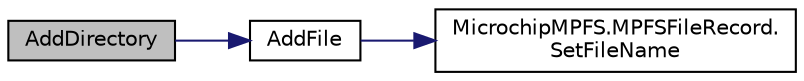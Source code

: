 digraph "AddDirectory"
{
  edge [fontname="Helvetica",fontsize="10",labelfontname="Helvetica",labelfontsize="10"];
  node [fontname="Helvetica",fontsize="10",shape=record];
  rankdir="LR";
  Node1 [label="AddDirectory",height=0.2,width=0.4,color="black", fillcolor="grey75", style="filled", fontcolor="black"];
  Node1 -> Node2 [color="midnightblue",fontsize="10",style="solid",fontname="Helvetica"];
  Node2 [label="AddFile",height=0.2,width=0.4,color="black", fillcolor="white", style="filled",URL="$class_microchip_m_p_f_s_1_1_m_p_f_s2_lib_1_1_m_p_f_s_classic_builder.html#afae0f69596a349b5771f1a0ad06c16e1",tooltip="Adds a file to the MPFS image "];
  Node2 -> Node3 [color="midnightblue",fontsize="10",style="solid",fontname="Helvetica"];
  Node3 [label="MicrochipMPFS.MPFSFileRecord.\lSetFileName",height=0.2,width=0.4,color="black", fillcolor="white", style="filled",URL="$class_microchip_m_p_f_s_1_1_m_p_f_s_file_record.html#a1247aa2e77efaca500bf3f10635dec9e"];
}
